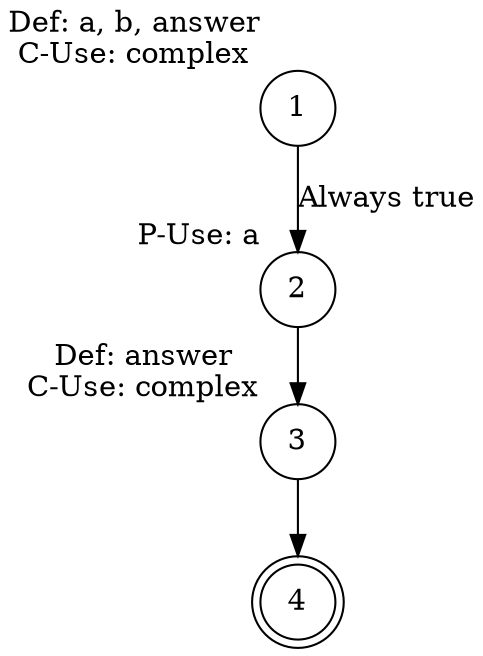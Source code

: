 digraph main {
    rankdir=TB;
    node [shape=circle];
    
    1 [label="1", xlabel="Def: a, b, answer\nC-Use: complex"];
    2 [label="2", xlabel="P-Use: a"];
    3 [label="3", xlabel="Def: answer\nC-Use: complex"];
    4 [label="4", shape=doublecircle];
    
    1 -> 2 [label="Always true"];
    2 -> 3;
    3 -> 4;
}